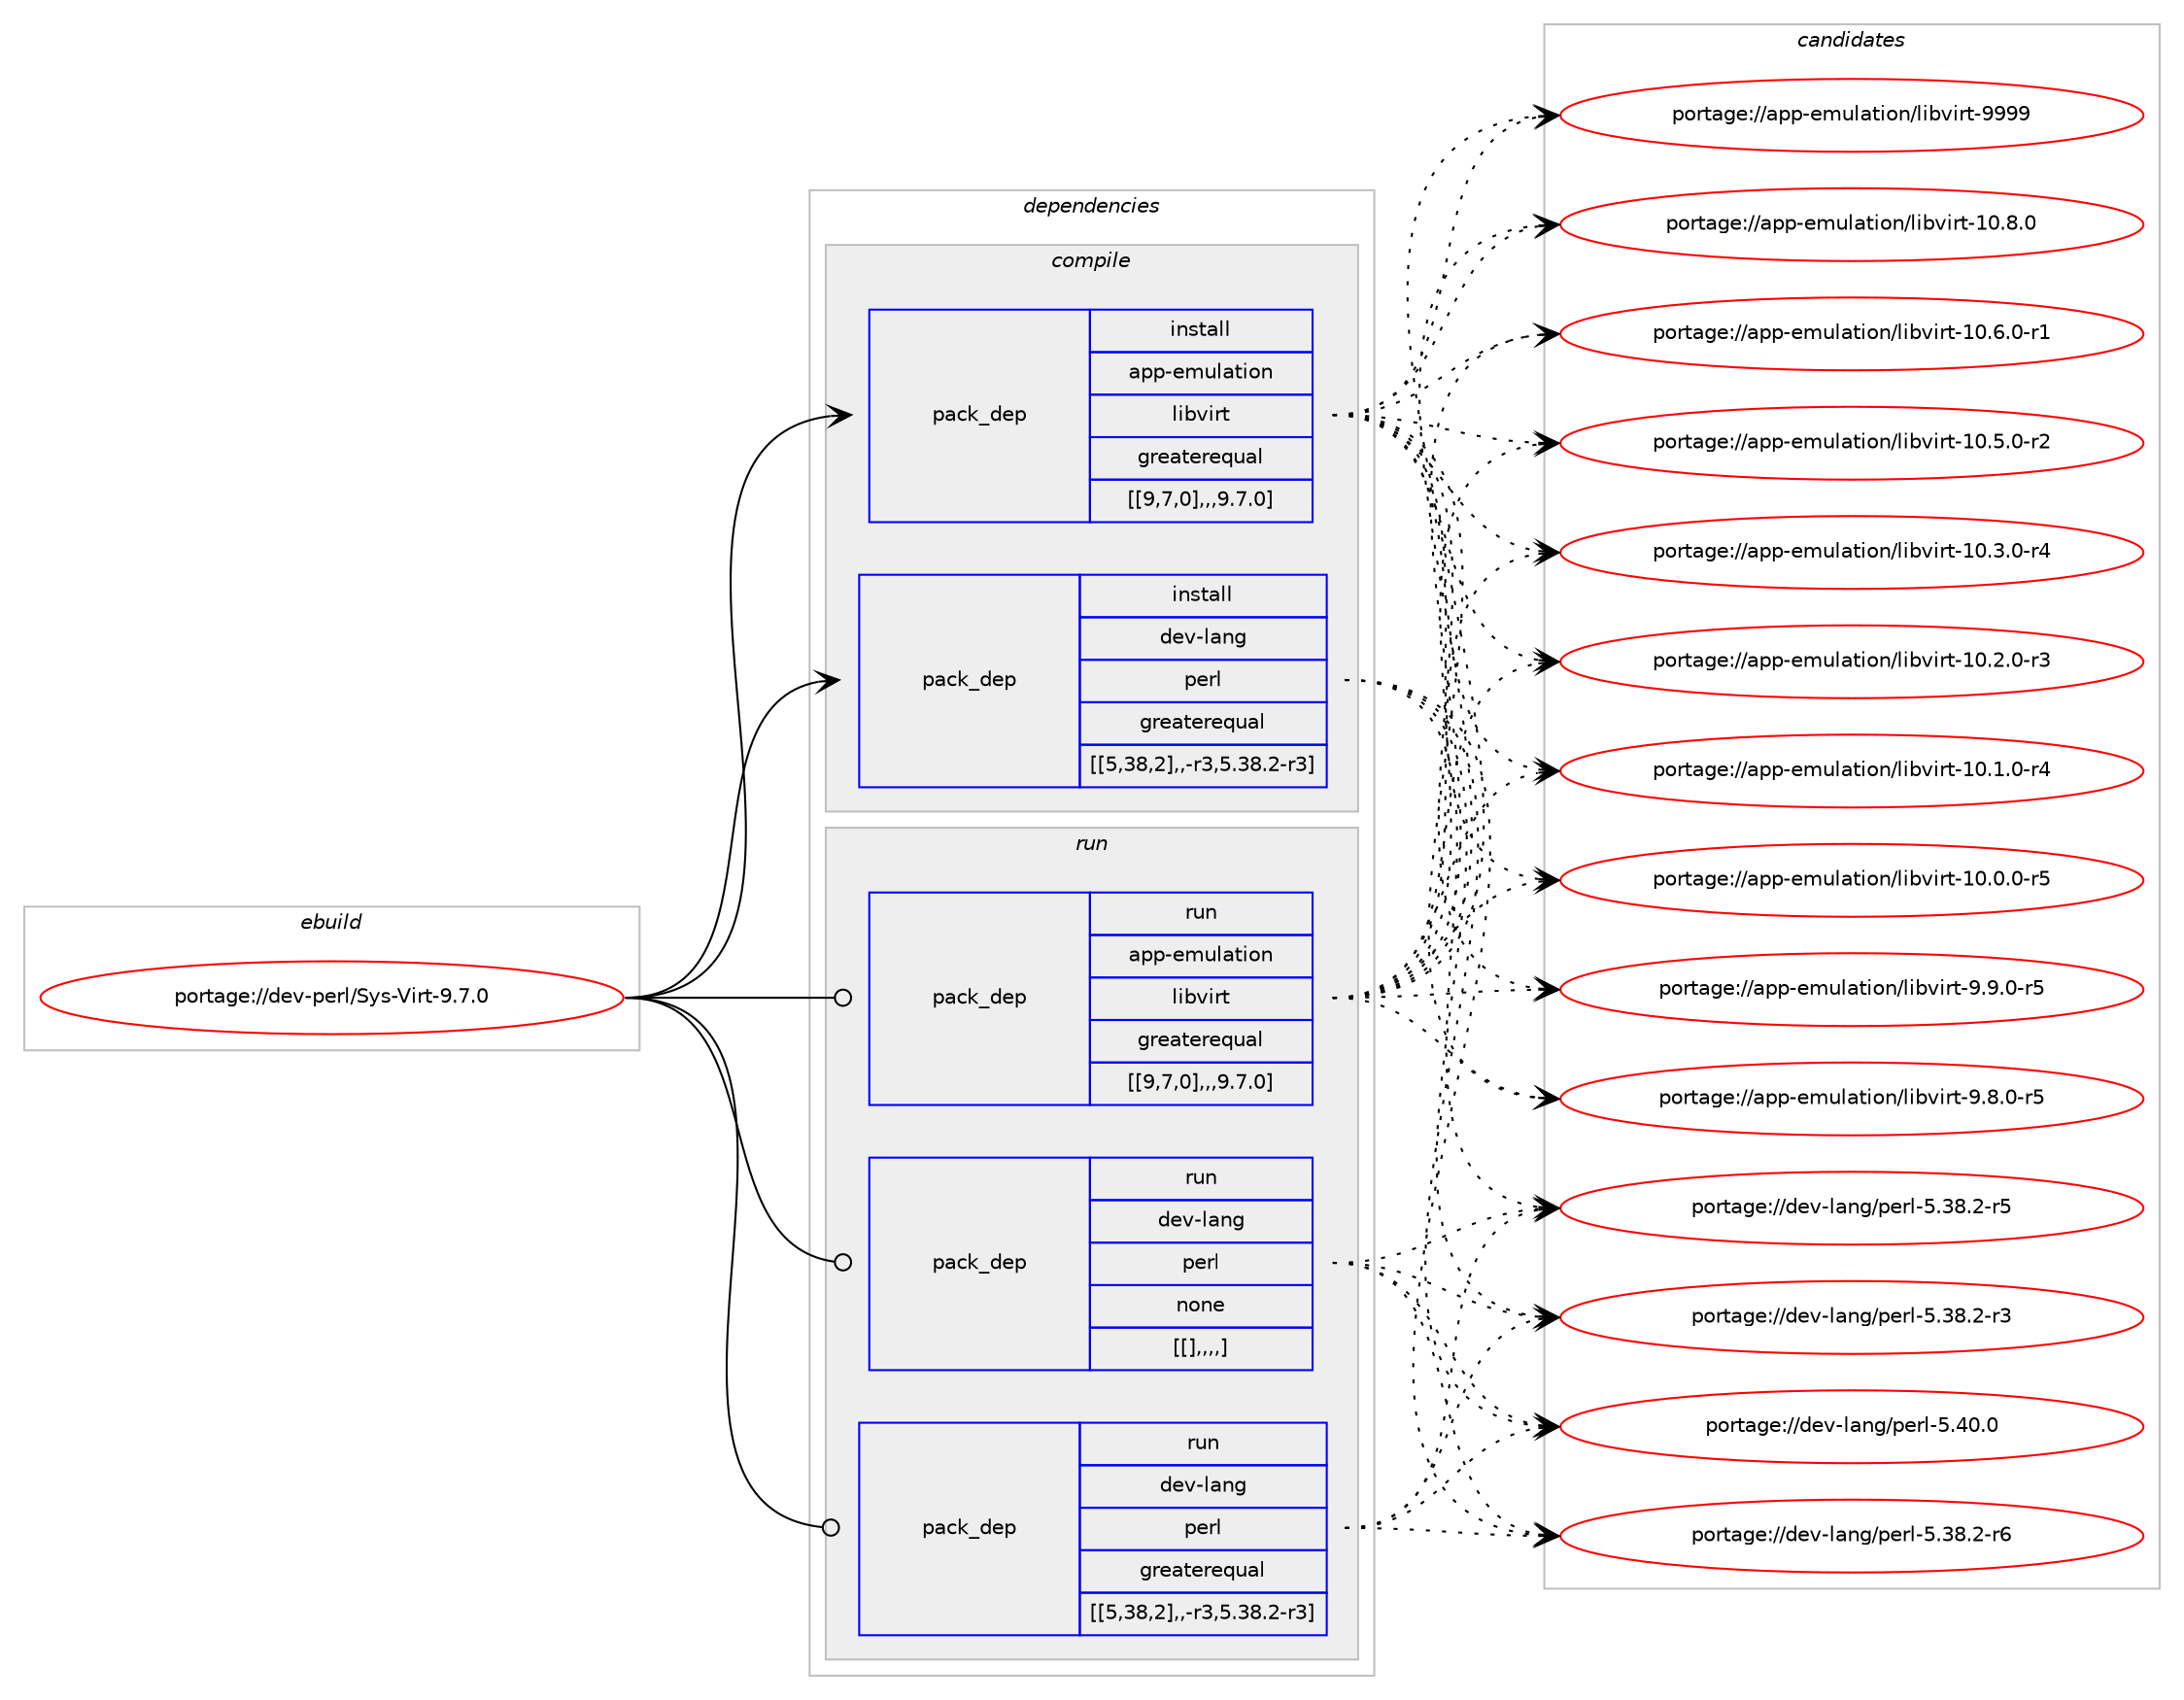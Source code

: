 digraph prolog {

# *************
# Graph options
# *************

newrank=true;
concentrate=true;
compound=true;
graph [rankdir=LR,fontname=Helvetica,fontsize=10,ranksep=1.5];#, ranksep=2.5, nodesep=0.2];
edge  [arrowhead=vee];
node  [fontname=Helvetica,fontsize=10];

# **********
# The ebuild
# **********

subgraph cluster_leftcol {
color=gray;
label=<<i>ebuild</i>>;
id [label="portage://dev-perl/Sys-Virt-9.7.0", color=red, width=4, href="../dev-perl/Sys-Virt-9.7.0.svg"];
}

# ****************
# The dependencies
# ****************

subgraph cluster_midcol {
color=gray;
label=<<i>dependencies</i>>;
subgraph cluster_compile {
fillcolor="#eeeeee";
style=filled;
label=<<i>compile</i>>;
subgraph pack108562 {
dependency141837 [label=<<TABLE BORDER="0" CELLBORDER="1" CELLSPACING="0" CELLPADDING="4" WIDTH="220"><TR><TD ROWSPAN="6" CELLPADDING="30">pack_dep</TD></TR><TR><TD WIDTH="110">install</TD></TR><TR><TD>app-emulation</TD></TR><TR><TD>libvirt</TD></TR><TR><TD>greaterequal</TD></TR><TR><TD>[[9,7,0],,,9.7.0]</TD></TR></TABLE>>, shape=none, color=blue];
}
id:e -> dependency141837:w [weight=20,style="solid",arrowhead="vee"];
subgraph pack108566 {
dependency141898 [label=<<TABLE BORDER="0" CELLBORDER="1" CELLSPACING="0" CELLPADDING="4" WIDTH="220"><TR><TD ROWSPAN="6" CELLPADDING="30">pack_dep</TD></TR><TR><TD WIDTH="110">install</TD></TR><TR><TD>dev-lang</TD></TR><TR><TD>perl</TD></TR><TR><TD>greaterequal</TD></TR><TR><TD>[[5,38,2],,-r3,5.38.2-r3]</TD></TR></TABLE>>, shape=none, color=blue];
}
id:e -> dependency141898:w [weight=20,style="solid",arrowhead="vee"];
}
subgraph cluster_compileandrun {
fillcolor="#eeeeee";
style=filled;
label=<<i>compile and run</i>>;
}
subgraph cluster_run {
fillcolor="#eeeeee";
style=filled;
label=<<i>run</i>>;
subgraph pack108651 {
dependency141988 [label=<<TABLE BORDER="0" CELLBORDER="1" CELLSPACING="0" CELLPADDING="4" WIDTH="220"><TR><TD ROWSPAN="6" CELLPADDING="30">pack_dep</TD></TR><TR><TD WIDTH="110">run</TD></TR><TR><TD>app-emulation</TD></TR><TR><TD>libvirt</TD></TR><TR><TD>greaterequal</TD></TR><TR><TD>[[9,7,0],,,9.7.0]</TD></TR></TABLE>>, shape=none, color=blue];
}
id:e -> dependency141988:w [weight=20,style="solid",arrowhead="odot"];
subgraph pack108723 {
dependency142015 [label=<<TABLE BORDER="0" CELLBORDER="1" CELLSPACING="0" CELLPADDING="4" WIDTH="220"><TR><TD ROWSPAN="6" CELLPADDING="30">pack_dep</TD></TR><TR><TD WIDTH="110">run</TD></TR><TR><TD>dev-lang</TD></TR><TR><TD>perl</TD></TR><TR><TD>greaterequal</TD></TR><TR><TD>[[5,38,2],,-r3,5.38.2-r3]</TD></TR></TABLE>>, shape=none, color=blue];
}
id:e -> dependency142015:w [weight=20,style="solid",arrowhead="odot"];
subgraph pack108738 {
dependency142018 [label=<<TABLE BORDER="0" CELLBORDER="1" CELLSPACING="0" CELLPADDING="4" WIDTH="220"><TR><TD ROWSPAN="6" CELLPADDING="30">pack_dep</TD></TR><TR><TD WIDTH="110">run</TD></TR><TR><TD>dev-lang</TD></TR><TR><TD>perl</TD></TR><TR><TD>none</TD></TR><TR><TD>[[],,,,]</TD></TR></TABLE>>, shape=none, color=blue];
}
id:e -> dependency142018:w [weight=20,style="solid",arrowhead="odot"];
}
}

# **************
# The candidates
# **************

subgraph cluster_choices {
rank=same;
color=gray;
label=<<i>candidates</i>>;

subgraph choice108270 {
color=black;
nodesep=1;
choice97112112451011091171089711610511111047108105981181051141164557575757 [label="portage://app-emulation/libvirt-9999", color=red, width=4,href="../app-emulation/libvirt-9999.svg"];
choice971121124510110911710897116105111110471081059811810511411645494846564648 [label="portage://app-emulation/libvirt-10.8.0", color=red, width=4,href="../app-emulation/libvirt-10.8.0.svg"];
choice9711211245101109117108971161051111104710810598118105114116454948465446484511449 [label="portage://app-emulation/libvirt-10.6.0-r1", color=red, width=4,href="../app-emulation/libvirt-10.6.0-r1.svg"];
choice9711211245101109117108971161051111104710810598118105114116454948465346484511450 [label="portage://app-emulation/libvirt-10.5.0-r2", color=red, width=4,href="../app-emulation/libvirt-10.5.0-r2.svg"];
choice9711211245101109117108971161051111104710810598118105114116454948465146484511452 [label="portage://app-emulation/libvirt-10.3.0-r4", color=red, width=4,href="../app-emulation/libvirt-10.3.0-r4.svg"];
choice9711211245101109117108971161051111104710810598118105114116454948465046484511451 [label="portage://app-emulation/libvirt-10.2.0-r3", color=red, width=4,href="../app-emulation/libvirt-10.2.0-r3.svg"];
choice9711211245101109117108971161051111104710810598118105114116454948464946484511452 [label="portage://app-emulation/libvirt-10.1.0-r4", color=red, width=4,href="../app-emulation/libvirt-10.1.0-r4.svg"];
choice9711211245101109117108971161051111104710810598118105114116454948464846484511453 [label="portage://app-emulation/libvirt-10.0.0-r5", color=red, width=4,href="../app-emulation/libvirt-10.0.0-r5.svg"];
choice97112112451011091171089711610511111047108105981181051141164557465746484511453 [label="portage://app-emulation/libvirt-9.9.0-r5", color=red, width=4,href="../app-emulation/libvirt-9.9.0-r5.svg"];
choice97112112451011091171089711610511111047108105981181051141164557465646484511453 [label="portage://app-emulation/libvirt-9.8.0-r5", color=red, width=4,href="../app-emulation/libvirt-9.8.0-r5.svg"];
dependency141837:e -> choice97112112451011091171089711610511111047108105981181051141164557575757:w [style=dotted,weight="100"];
dependency141837:e -> choice971121124510110911710897116105111110471081059811810511411645494846564648:w [style=dotted,weight="100"];
dependency141837:e -> choice9711211245101109117108971161051111104710810598118105114116454948465446484511449:w [style=dotted,weight="100"];
dependency141837:e -> choice9711211245101109117108971161051111104710810598118105114116454948465346484511450:w [style=dotted,weight="100"];
dependency141837:e -> choice9711211245101109117108971161051111104710810598118105114116454948465146484511452:w [style=dotted,weight="100"];
dependency141837:e -> choice9711211245101109117108971161051111104710810598118105114116454948465046484511451:w [style=dotted,weight="100"];
dependency141837:e -> choice9711211245101109117108971161051111104710810598118105114116454948464946484511452:w [style=dotted,weight="100"];
dependency141837:e -> choice9711211245101109117108971161051111104710810598118105114116454948464846484511453:w [style=dotted,weight="100"];
dependency141837:e -> choice97112112451011091171089711610511111047108105981181051141164557465746484511453:w [style=dotted,weight="100"];
dependency141837:e -> choice97112112451011091171089711610511111047108105981181051141164557465646484511453:w [style=dotted,weight="100"];
}
subgraph choice108278 {
color=black;
nodesep=1;
choice10010111845108971101034711210111410845534652484648 [label="portage://dev-lang/perl-5.40.0", color=red, width=4,href="../dev-lang/perl-5.40.0.svg"];
choice100101118451089711010347112101114108455346515646504511454 [label="portage://dev-lang/perl-5.38.2-r6", color=red, width=4,href="../dev-lang/perl-5.38.2-r6.svg"];
choice100101118451089711010347112101114108455346515646504511453 [label="portage://dev-lang/perl-5.38.2-r5", color=red, width=4,href="../dev-lang/perl-5.38.2-r5.svg"];
choice100101118451089711010347112101114108455346515646504511451 [label="portage://dev-lang/perl-5.38.2-r3", color=red, width=4,href="../dev-lang/perl-5.38.2-r3.svg"];
dependency141898:e -> choice10010111845108971101034711210111410845534652484648:w [style=dotted,weight="100"];
dependency141898:e -> choice100101118451089711010347112101114108455346515646504511454:w [style=dotted,weight="100"];
dependency141898:e -> choice100101118451089711010347112101114108455346515646504511453:w [style=dotted,weight="100"];
dependency141898:e -> choice100101118451089711010347112101114108455346515646504511451:w [style=dotted,weight="100"];
}
subgraph choice108294 {
color=black;
nodesep=1;
choice97112112451011091171089711610511111047108105981181051141164557575757 [label="portage://app-emulation/libvirt-9999", color=red, width=4,href="../app-emulation/libvirt-9999.svg"];
choice971121124510110911710897116105111110471081059811810511411645494846564648 [label="portage://app-emulation/libvirt-10.8.0", color=red, width=4,href="../app-emulation/libvirt-10.8.0.svg"];
choice9711211245101109117108971161051111104710810598118105114116454948465446484511449 [label="portage://app-emulation/libvirt-10.6.0-r1", color=red, width=4,href="../app-emulation/libvirt-10.6.0-r1.svg"];
choice9711211245101109117108971161051111104710810598118105114116454948465346484511450 [label="portage://app-emulation/libvirt-10.5.0-r2", color=red, width=4,href="../app-emulation/libvirt-10.5.0-r2.svg"];
choice9711211245101109117108971161051111104710810598118105114116454948465146484511452 [label="portage://app-emulation/libvirt-10.3.0-r4", color=red, width=4,href="../app-emulation/libvirt-10.3.0-r4.svg"];
choice9711211245101109117108971161051111104710810598118105114116454948465046484511451 [label="portage://app-emulation/libvirt-10.2.0-r3", color=red, width=4,href="../app-emulation/libvirt-10.2.0-r3.svg"];
choice9711211245101109117108971161051111104710810598118105114116454948464946484511452 [label="portage://app-emulation/libvirt-10.1.0-r4", color=red, width=4,href="../app-emulation/libvirt-10.1.0-r4.svg"];
choice9711211245101109117108971161051111104710810598118105114116454948464846484511453 [label="portage://app-emulation/libvirt-10.0.0-r5", color=red, width=4,href="../app-emulation/libvirt-10.0.0-r5.svg"];
choice97112112451011091171089711610511111047108105981181051141164557465746484511453 [label="portage://app-emulation/libvirt-9.9.0-r5", color=red, width=4,href="../app-emulation/libvirt-9.9.0-r5.svg"];
choice97112112451011091171089711610511111047108105981181051141164557465646484511453 [label="portage://app-emulation/libvirt-9.8.0-r5", color=red, width=4,href="../app-emulation/libvirt-9.8.0-r5.svg"];
dependency141988:e -> choice97112112451011091171089711610511111047108105981181051141164557575757:w [style=dotted,weight="100"];
dependency141988:e -> choice971121124510110911710897116105111110471081059811810511411645494846564648:w [style=dotted,weight="100"];
dependency141988:e -> choice9711211245101109117108971161051111104710810598118105114116454948465446484511449:w [style=dotted,weight="100"];
dependency141988:e -> choice9711211245101109117108971161051111104710810598118105114116454948465346484511450:w [style=dotted,weight="100"];
dependency141988:e -> choice9711211245101109117108971161051111104710810598118105114116454948465146484511452:w [style=dotted,weight="100"];
dependency141988:e -> choice9711211245101109117108971161051111104710810598118105114116454948465046484511451:w [style=dotted,weight="100"];
dependency141988:e -> choice9711211245101109117108971161051111104710810598118105114116454948464946484511452:w [style=dotted,weight="100"];
dependency141988:e -> choice9711211245101109117108971161051111104710810598118105114116454948464846484511453:w [style=dotted,weight="100"];
dependency141988:e -> choice97112112451011091171089711610511111047108105981181051141164557465746484511453:w [style=dotted,weight="100"];
dependency141988:e -> choice97112112451011091171089711610511111047108105981181051141164557465646484511453:w [style=dotted,weight="100"];
}
subgraph choice108315 {
color=black;
nodesep=1;
choice10010111845108971101034711210111410845534652484648 [label="portage://dev-lang/perl-5.40.0", color=red, width=4,href="../dev-lang/perl-5.40.0.svg"];
choice100101118451089711010347112101114108455346515646504511454 [label="portage://dev-lang/perl-5.38.2-r6", color=red, width=4,href="../dev-lang/perl-5.38.2-r6.svg"];
choice100101118451089711010347112101114108455346515646504511453 [label="portage://dev-lang/perl-5.38.2-r5", color=red, width=4,href="../dev-lang/perl-5.38.2-r5.svg"];
choice100101118451089711010347112101114108455346515646504511451 [label="portage://dev-lang/perl-5.38.2-r3", color=red, width=4,href="../dev-lang/perl-5.38.2-r3.svg"];
dependency142015:e -> choice10010111845108971101034711210111410845534652484648:w [style=dotted,weight="100"];
dependency142015:e -> choice100101118451089711010347112101114108455346515646504511454:w [style=dotted,weight="100"];
dependency142015:e -> choice100101118451089711010347112101114108455346515646504511453:w [style=dotted,weight="100"];
dependency142015:e -> choice100101118451089711010347112101114108455346515646504511451:w [style=dotted,weight="100"];
}
subgraph choice108338 {
color=black;
nodesep=1;
choice10010111845108971101034711210111410845534652484648 [label="portage://dev-lang/perl-5.40.0", color=red, width=4,href="../dev-lang/perl-5.40.0.svg"];
choice100101118451089711010347112101114108455346515646504511454 [label="portage://dev-lang/perl-5.38.2-r6", color=red, width=4,href="../dev-lang/perl-5.38.2-r6.svg"];
choice100101118451089711010347112101114108455346515646504511453 [label="portage://dev-lang/perl-5.38.2-r5", color=red, width=4,href="../dev-lang/perl-5.38.2-r5.svg"];
choice100101118451089711010347112101114108455346515646504511451 [label="portage://dev-lang/perl-5.38.2-r3", color=red, width=4,href="../dev-lang/perl-5.38.2-r3.svg"];
dependency142018:e -> choice10010111845108971101034711210111410845534652484648:w [style=dotted,weight="100"];
dependency142018:e -> choice100101118451089711010347112101114108455346515646504511454:w [style=dotted,weight="100"];
dependency142018:e -> choice100101118451089711010347112101114108455346515646504511453:w [style=dotted,weight="100"];
dependency142018:e -> choice100101118451089711010347112101114108455346515646504511451:w [style=dotted,weight="100"];
}
}

}
